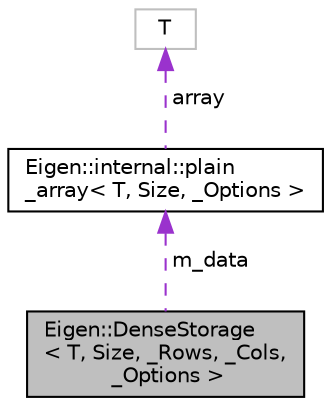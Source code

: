 digraph "Eigen::DenseStorage&lt; T, Size, _Rows, _Cols, _Options &gt;"
{
  edge [fontname="Helvetica",fontsize="10",labelfontname="Helvetica",labelfontsize="10"];
  node [fontname="Helvetica",fontsize="10",shape=record];
  Node1 [label="Eigen::DenseStorage\l\< T, Size, _Rows, _Cols,\l _Options \>",height=0.2,width=0.4,color="black", fillcolor="grey75", style="filled" fontcolor="black"];
  Node2 -> Node1 [dir="back",color="darkorchid3",fontsize="10",style="dashed",label=" m_data" ,fontname="Helvetica"];
  Node2 [label="Eigen::internal::plain\l_array\< T, Size, _Options \>",height=0.2,width=0.4,color="black", fillcolor="white", style="filled",URL="$structEigen_1_1internal_1_1plain__array.html"];
  Node3 -> Node2 [dir="back",color="darkorchid3",fontsize="10",style="dashed",label=" array" ,fontname="Helvetica"];
  Node3 [label="T",height=0.2,width=0.4,color="grey75", fillcolor="white", style="filled"];
}
